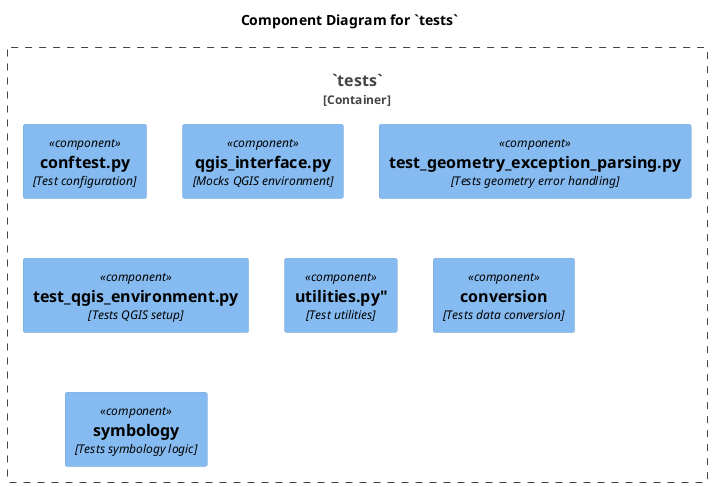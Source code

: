 @startuml C4_Component_tests
!include <C4/C4_Component.puml>

title Component Diagram for `tests`

Container_Boundary(tests, "`tests`") {
    Component(conftest, "conftest.py", "Test configuration")
    Component(qgis_interface, "qgis_interface.py", "Mocks QGIS environment")
    Component(test_geometry_exception_parsing, "test_geometry_exception_parsing.py", "Tests geometry error handling")
    Component(test_qgis_environment, "test_qgis_environment.py", "Tests QGIS setup")
    Component(utilities, utilities.py", "Test utilities")
    Component(conversion, "conversion", "Tests data conversion")
    Component(symbology, "symbology", "Tests symbology logic")
}

@enduml